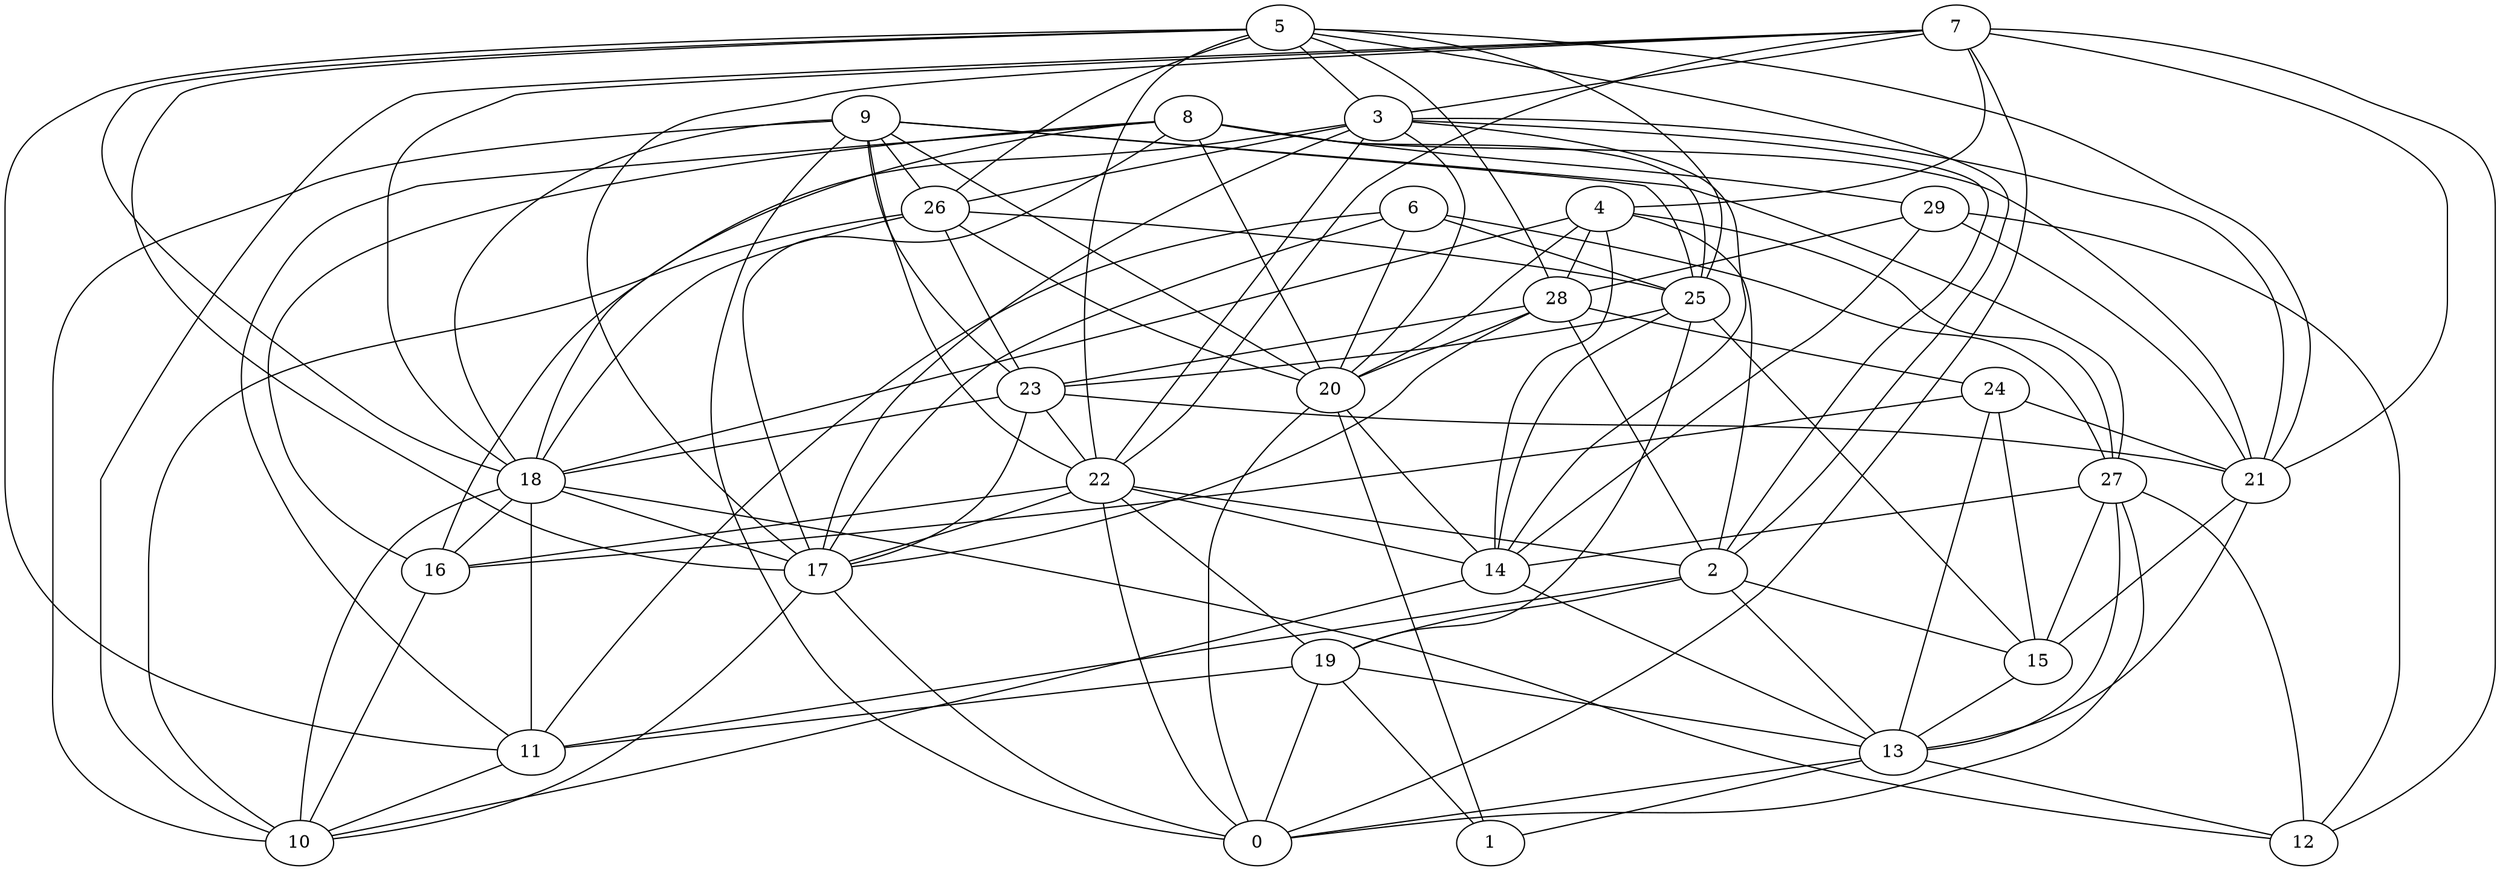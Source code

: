 digraph GG_graph {

subgraph G_graph {
edge [color = black]
"20" -> "1" [dir = none]
"13" -> "12" [dir = none]
"15" -> "13" [dir = none]
"22" -> "19" [dir = none]
"22" -> "2" [dir = none]
"22" -> "17" [dir = none]
"9" -> "27" [dir = none]
"9" -> "18" [dir = none]
"21" -> "13" [dir = none]
"28" -> "23" [dir = none]
"7" -> "0" [dir = none]
"7" -> "10" [dir = none]
"18" -> "17" [dir = none]
"26" -> "10" [dir = none]
"26" -> "23" [dir = none]
"26" -> "20" [dir = none]
"26" -> "18" [dir = none]
"5" -> "17" [dir = none]
"4" -> "14" [dir = none]
"4" -> "20" [dir = none]
"8" -> "29" [dir = none]
"8" -> "25" [dir = none]
"8" -> "18" [dir = none]
"2" -> "13" [dir = none]
"6" -> "11" [dir = none]
"6" -> "17" [dir = none]
"3" -> "16" [dir = none]
"3" -> "20" [dir = none]
"24" -> "21" [dir = none]
"4" -> "2" [dir = none]
"27" -> "14" [dir = none]
"22" -> "14" [dir = none]
"28" -> "20" [dir = none]
"24" -> "15" [dir = none]
"25" -> "14" [dir = none]
"5" -> "21" [dir = none]
"25" -> "23" [dir = none]
"20" -> "14" [dir = none]
"2" -> "11" [dir = none]
"5" -> "22" [dir = none]
"8" -> "17" [dir = none]
"29" -> "12" [dir = none]
"9" -> "10" [dir = none]
"22" -> "16" [dir = none]
"28" -> "24" [dir = none]
"5" -> "26" [dir = none]
"8" -> "16" [dir = none]
"3" -> "2" [dir = none]
"8" -> "20" [dir = none]
"25" -> "19" [dir = none]
"4" -> "18" [dir = none]
"3" -> "21" [dir = none]
"20" -> "0" [dir = none]
"17" -> "10" [dir = none]
"13" -> "1" [dir = none]
"13" -> "0" [dir = none]
"7" -> "21" [dir = none]
"9" -> "0" [dir = none]
"26" -> "25" [dir = none]
"7" -> "18" [dir = none]
"9" -> "23" [dir = none]
"18" -> "16" [dir = none]
"29" -> "14" [dir = none]
"16" -> "10" [dir = none]
"24" -> "13" [dir = none]
"3" -> "14" [dir = none]
"23" -> "22" [dir = none]
"28" -> "17" [dir = none]
"5" -> "28" [dir = none]
"25" -> "15" [dir = none]
"14" -> "10" [dir = none]
"3" -> "26" [dir = none]
"27" -> "12" [dir = none]
"18" -> "11" [dir = none]
"19" -> "11" [dir = none]
"21" -> "15" [dir = none]
"7" -> "3" [dir = none]
"6" -> "25" [dir = none]
"14" -> "13" [dir = none]
"8" -> "11" [dir = none]
"27" -> "15" [dir = none]
"4" -> "28" [dir = none]
"28" -> "2" [dir = none]
"2" -> "15" [dir = none]
"6" -> "20" [dir = none]
"9" -> "20" [dir = none]
"3" -> "17" [dir = none]
"3" -> "22" [dir = none]
"18" -> "12" [dir = none]
"19" -> "13" [dir = none]
"27" -> "0" [dir = none]
"7" -> "22" [dir = none]
"6" -> "27" [dir = none]
"11" -> "10" [dir = none]
"8" -> "21" [dir = none]
"9" -> "25" [dir = none]
"5" -> "3" [dir = none]
"5" -> "2" [dir = none]
"17" -> "0" [dir = none]
"4" -> "27" [dir = none]
"22" -> "0" [dir = none]
"7" -> "12" [dir = none]
"7" -> "4" [dir = none]
"5" -> "25" [dir = none]
"2" -> "19" [dir = none]
"23" -> "21" [dir = none]
"9" -> "22" [dir = none]
"27" -> "13" [dir = none]
"19" -> "0" [dir = none]
"9" -> "26" [dir = none]
"29" -> "21" [dir = none]
"29" -> "28" [dir = none]
"7" -> "17" [dir = none]
"18" -> "10" [dir = none]
"5" -> "18" [dir = none]
"23" -> "18" [dir = none]
"5" -> "11" [dir = none]
"23" -> "17" [dir = none]
"19" -> "1" [dir = none]
"24" -> "16" [dir = none]
}

}
